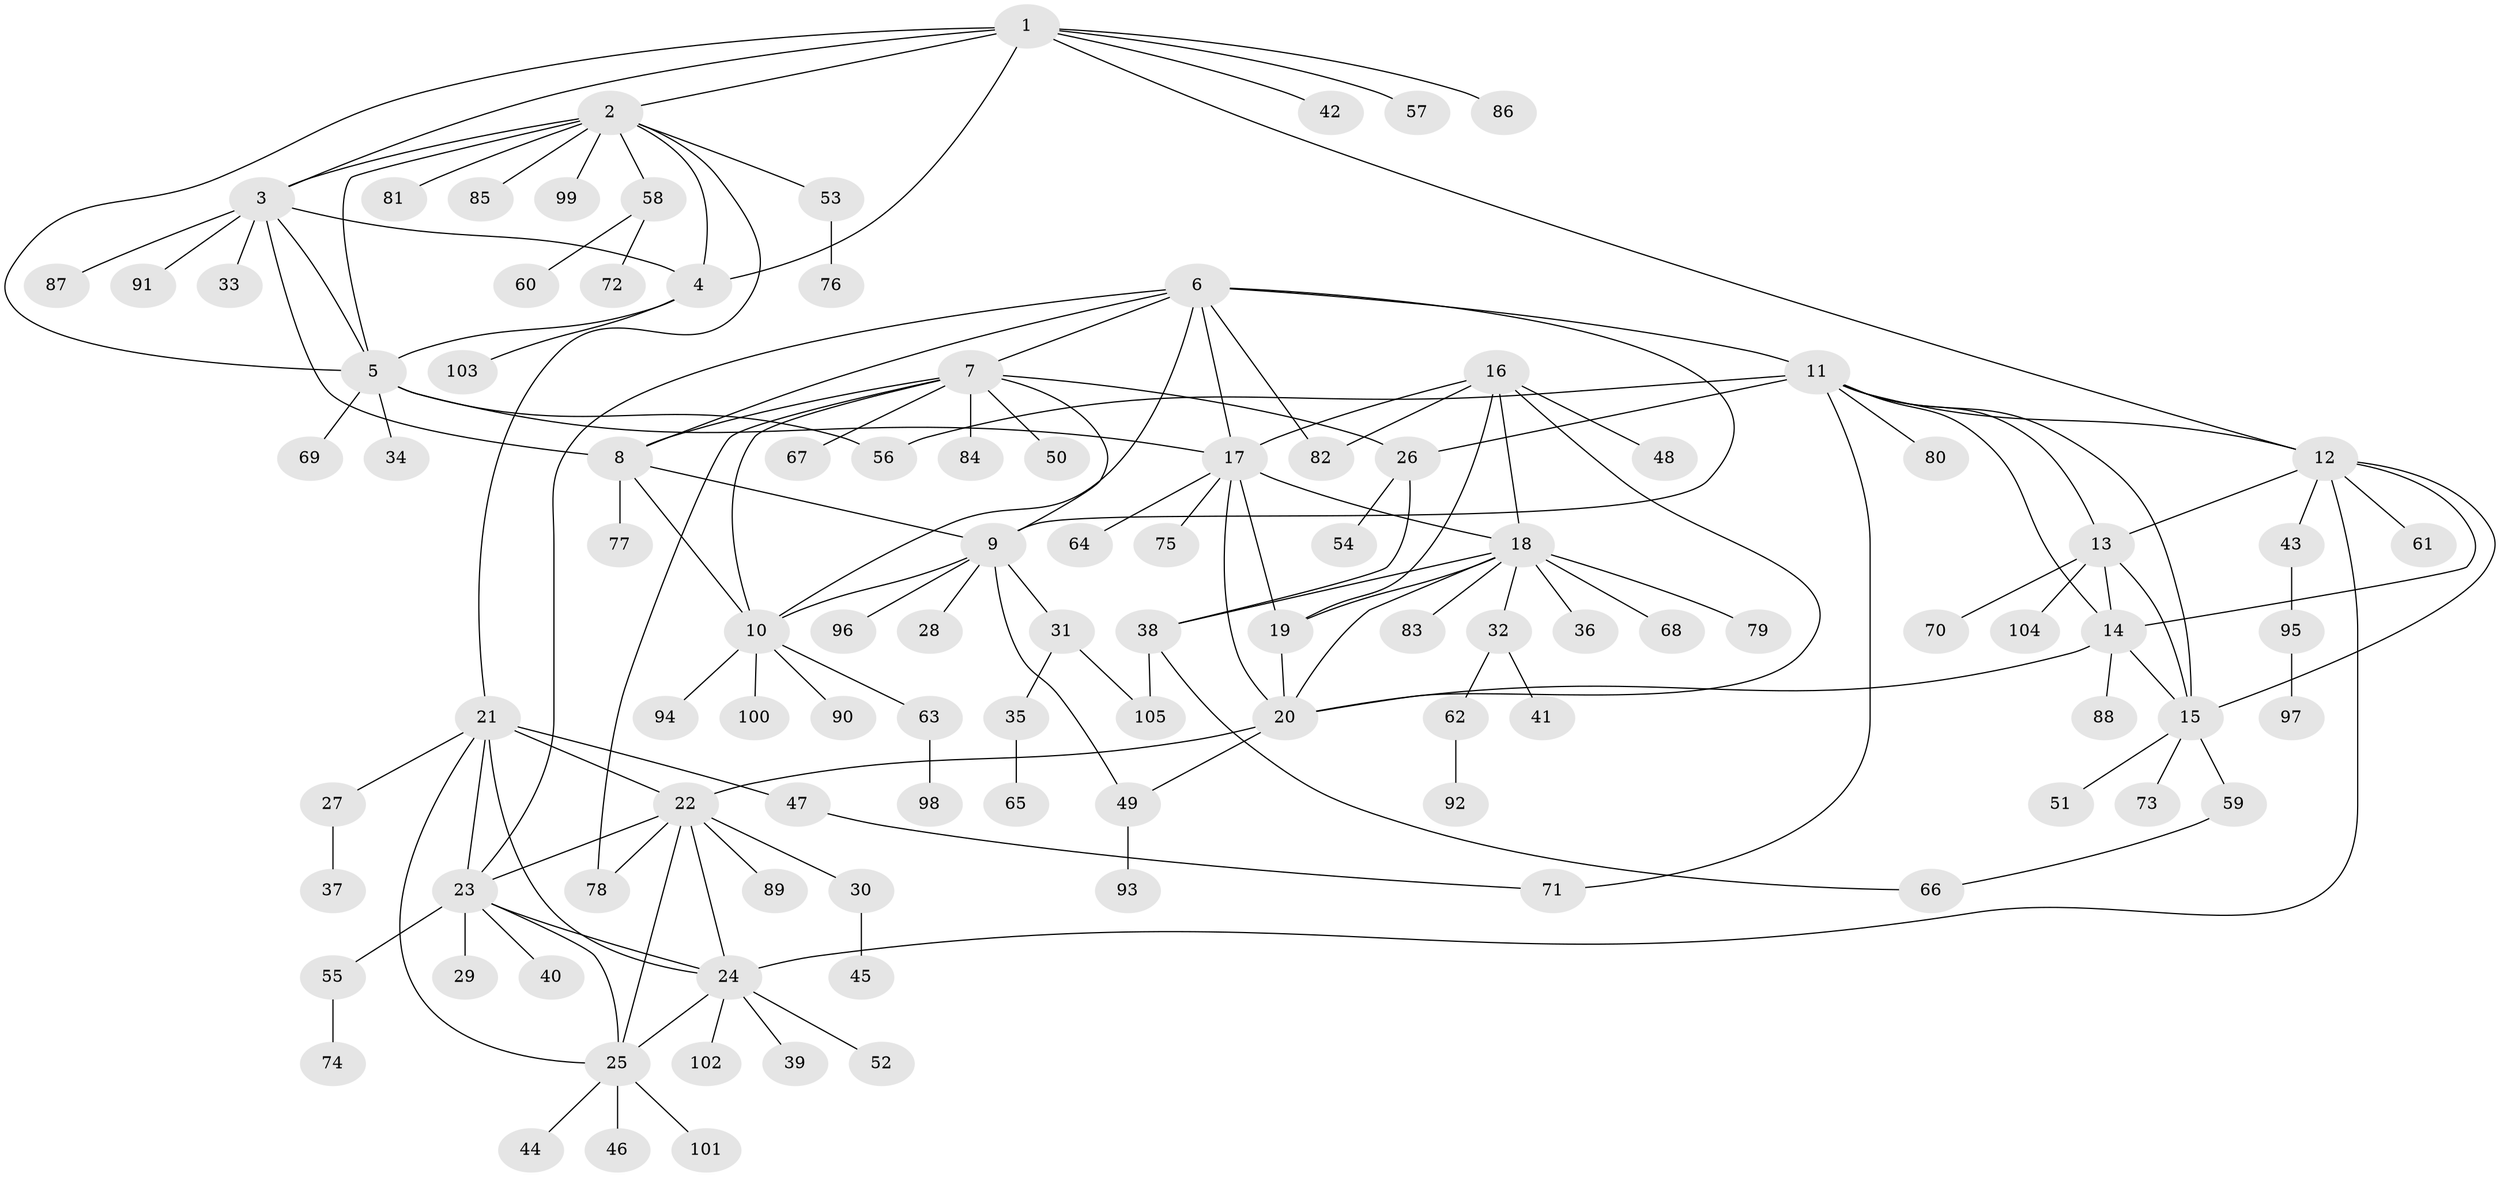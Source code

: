 // coarse degree distribution, {8: 0.038461538461538464, 10: 0.038461538461538464, 6: 0.0641025641025641, 7: 0.07692307692307693, 9: 0.01282051282051282, 5: 0.01282051282051282, 4: 0.02564102564102564, 1: 0.6410256410256411, 3: 0.02564102564102564, 2: 0.0641025641025641}
// Generated by graph-tools (version 1.1) at 2025/52/02/27/25 19:52:20]
// undirected, 105 vertices, 149 edges
graph export_dot {
graph [start="1"]
  node [color=gray90,style=filled];
  1;
  2;
  3;
  4;
  5;
  6;
  7;
  8;
  9;
  10;
  11;
  12;
  13;
  14;
  15;
  16;
  17;
  18;
  19;
  20;
  21;
  22;
  23;
  24;
  25;
  26;
  27;
  28;
  29;
  30;
  31;
  32;
  33;
  34;
  35;
  36;
  37;
  38;
  39;
  40;
  41;
  42;
  43;
  44;
  45;
  46;
  47;
  48;
  49;
  50;
  51;
  52;
  53;
  54;
  55;
  56;
  57;
  58;
  59;
  60;
  61;
  62;
  63;
  64;
  65;
  66;
  67;
  68;
  69;
  70;
  71;
  72;
  73;
  74;
  75;
  76;
  77;
  78;
  79;
  80;
  81;
  82;
  83;
  84;
  85;
  86;
  87;
  88;
  89;
  90;
  91;
  92;
  93;
  94;
  95;
  96;
  97;
  98;
  99;
  100;
  101;
  102;
  103;
  104;
  105;
  1 -- 2;
  1 -- 3;
  1 -- 4;
  1 -- 5;
  1 -- 12;
  1 -- 42;
  1 -- 57;
  1 -- 86;
  2 -- 3;
  2 -- 4;
  2 -- 5;
  2 -- 21;
  2 -- 53;
  2 -- 58;
  2 -- 81;
  2 -- 85;
  2 -- 99;
  3 -- 4;
  3 -- 5;
  3 -- 8;
  3 -- 33;
  3 -- 87;
  3 -- 91;
  4 -- 5;
  4 -- 103;
  5 -- 17;
  5 -- 34;
  5 -- 56;
  5 -- 69;
  6 -- 7;
  6 -- 8;
  6 -- 9;
  6 -- 10;
  6 -- 11;
  6 -- 17;
  6 -- 23;
  6 -- 82;
  7 -- 8;
  7 -- 9;
  7 -- 10;
  7 -- 26;
  7 -- 50;
  7 -- 67;
  7 -- 78;
  7 -- 84;
  8 -- 9;
  8 -- 10;
  8 -- 77;
  9 -- 10;
  9 -- 28;
  9 -- 31;
  9 -- 49;
  9 -- 96;
  10 -- 63;
  10 -- 90;
  10 -- 94;
  10 -- 100;
  11 -- 12;
  11 -- 13;
  11 -- 14;
  11 -- 15;
  11 -- 26;
  11 -- 56;
  11 -- 71;
  11 -- 80;
  12 -- 13;
  12 -- 14;
  12 -- 15;
  12 -- 24;
  12 -- 43;
  12 -- 61;
  13 -- 14;
  13 -- 15;
  13 -- 70;
  13 -- 104;
  14 -- 15;
  14 -- 20;
  14 -- 88;
  15 -- 51;
  15 -- 59;
  15 -- 73;
  16 -- 17;
  16 -- 18;
  16 -- 19;
  16 -- 20;
  16 -- 48;
  16 -- 82;
  17 -- 18;
  17 -- 19;
  17 -- 20;
  17 -- 64;
  17 -- 75;
  18 -- 19;
  18 -- 20;
  18 -- 32;
  18 -- 36;
  18 -- 38;
  18 -- 68;
  18 -- 79;
  18 -- 83;
  19 -- 20;
  20 -- 22;
  20 -- 49;
  21 -- 22;
  21 -- 23;
  21 -- 24;
  21 -- 25;
  21 -- 27;
  21 -- 47;
  22 -- 23;
  22 -- 24;
  22 -- 25;
  22 -- 30;
  22 -- 78;
  22 -- 89;
  23 -- 24;
  23 -- 25;
  23 -- 29;
  23 -- 40;
  23 -- 55;
  24 -- 25;
  24 -- 39;
  24 -- 52;
  24 -- 102;
  25 -- 44;
  25 -- 46;
  25 -- 101;
  26 -- 38;
  26 -- 54;
  27 -- 37;
  30 -- 45;
  31 -- 35;
  31 -- 105;
  32 -- 41;
  32 -- 62;
  35 -- 65;
  38 -- 66;
  38 -- 105;
  43 -- 95;
  47 -- 71;
  49 -- 93;
  53 -- 76;
  55 -- 74;
  58 -- 60;
  58 -- 72;
  59 -- 66;
  62 -- 92;
  63 -- 98;
  95 -- 97;
}
